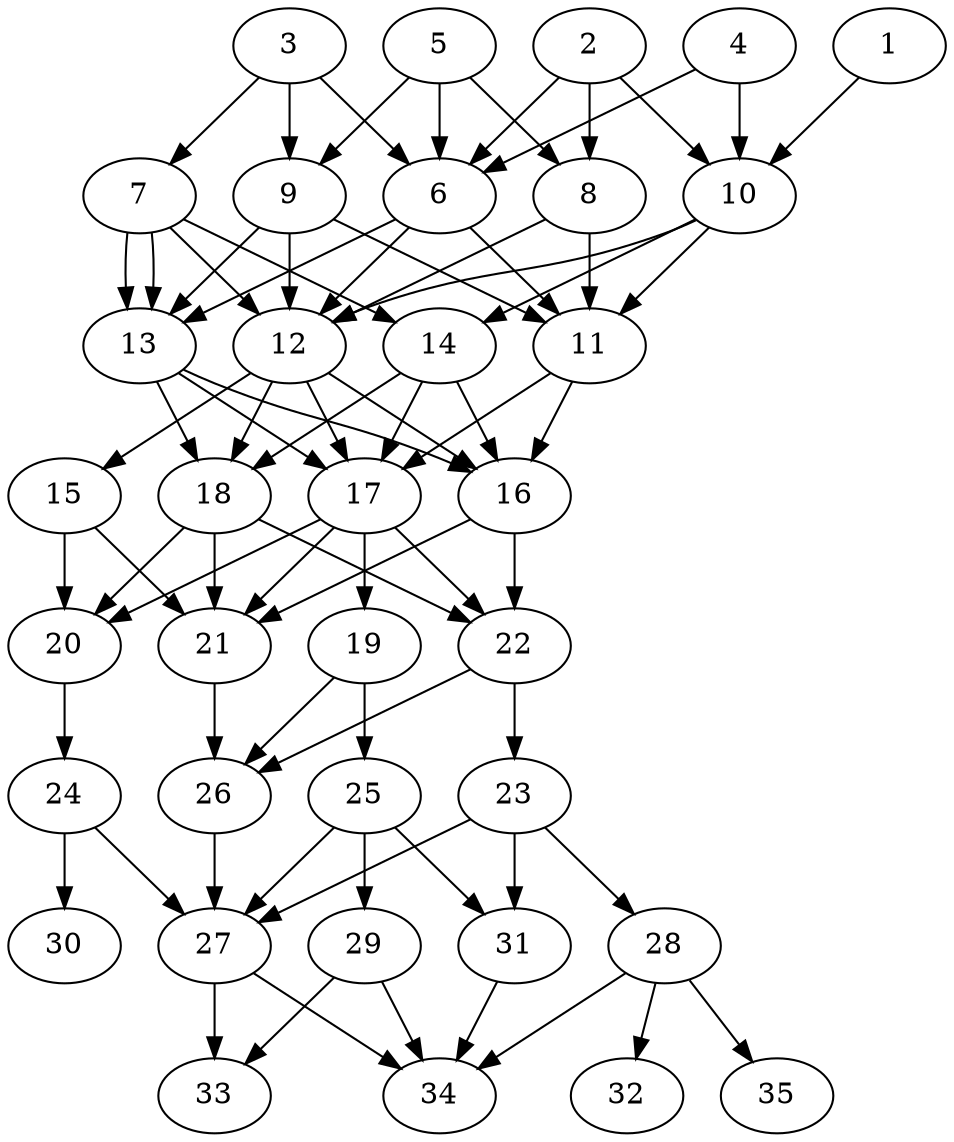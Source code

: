 // DAG automatically generated by daggen at Thu Oct  3 14:05:37 2019
// ./daggen --dot -n 35 --ccr 0.5 --fat 0.5 --regular 0.9 --density 0.9 --mindata 5242880 --maxdata 52428800 
digraph G {
  1 [size="100720640", alpha="0.09", expect_size="50360320"] 
  1 -> 10 [size ="50360320"]
  2 [size="69328896", alpha="0.14", expect_size="34664448"] 
  2 -> 6 [size ="34664448"]
  2 -> 8 [size ="34664448"]
  2 -> 10 [size ="34664448"]
  3 [size="83398656", alpha="0.19", expect_size="41699328"] 
  3 -> 6 [size ="41699328"]
  3 -> 7 [size ="41699328"]
  3 -> 9 [size ="41699328"]
  4 [size="20240384", alpha="0.14", expect_size="10120192"] 
  4 -> 6 [size ="10120192"]
  4 -> 10 [size ="10120192"]
  5 [size="87789568", alpha="0.07", expect_size="43894784"] 
  5 -> 6 [size ="43894784"]
  5 -> 8 [size ="43894784"]
  5 -> 9 [size ="43894784"]
  6 [size="73236480", alpha="0.06", expect_size="36618240"] 
  6 -> 11 [size ="36618240"]
  6 -> 12 [size ="36618240"]
  6 -> 13 [size ="36618240"]
  7 [size="45574144", alpha="0.11", expect_size="22787072"] 
  7 -> 12 [size ="22787072"]
  7 -> 13 [size ="22787072"]
  7 -> 13 [size ="22787072"]
  7 -> 14 [size ="22787072"]
  8 [size="25866240", alpha="0.08", expect_size="12933120"] 
  8 -> 11 [size ="12933120"]
  8 -> 12 [size ="12933120"]
  9 [size="73474048", alpha="0.15", expect_size="36737024"] 
  9 -> 11 [size ="36737024"]
  9 -> 12 [size ="36737024"]
  9 -> 13 [size ="36737024"]
  10 [size="16629760", alpha="0.09", expect_size="8314880"] 
  10 -> 11 [size ="8314880"]
  10 -> 12 [size ="8314880"]
  10 -> 14 [size ="8314880"]
  11 [size="74371072", alpha="0.08", expect_size="37185536"] 
  11 -> 16 [size ="37185536"]
  11 -> 17 [size ="37185536"]
  12 [size="22980608", alpha="0.10", expect_size="11490304"] 
  12 -> 15 [size ="11490304"]
  12 -> 16 [size ="11490304"]
  12 -> 17 [size ="11490304"]
  12 -> 18 [size ="11490304"]
  13 [size="90578944", alpha="0.09", expect_size="45289472"] 
  13 -> 16 [size ="45289472"]
  13 -> 17 [size ="45289472"]
  13 -> 18 [size ="45289472"]
  14 [size="86605824", alpha="0.18", expect_size="43302912"] 
  14 -> 16 [size ="43302912"]
  14 -> 17 [size ="43302912"]
  14 -> 18 [size ="43302912"]
  15 [size="56930304", alpha="0.05", expect_size="28465152"] 
  15 -> 20 [size ="28465152"]
  15 -> 21 [size ="28465152"]
  16 [size="87705600", alpha="0.03", expect_size="43852800"] 
  16 -> 21 [size ="43852800"]
  16 -> 22 [size ="43852800"]
  17 [size="23871488", alpha="0.19", expect_size="11935744"] 
  17 -> 19 [size ="11935744"]
  17 -> 20 [size ="11935744"]
  17 -> 21 [size ="11935744"]
  17 -> 22 [size ="11935744"]
  18 [size="75466752", alpha="0.15", expect_size="37733376"] 
  18 -> 20 [size ="37733376"]
  18 -> 21 [size ="37733376"]
  18 -> 22 [size ="37733376"]
  19 [size="18194432", alpha="0.14", expect_size="9097216"] 
  19 -> 25 [size ="9097216"]
  19 -> 26 [size ="9097216"]
  20 [size="89993216", alpha="0.14", expect_size="44996608"] 
  20 -> 24 [size ="44996608"]
  21 [size="37574656", alpha="0.14", expect_size="18787328"] 
  21 -> 26 [size ="18787328"]
  22 [size="73486336", alpha="0.06", expect_size="36743168"] 
  22 -> 23 [size ="36743168"]
  22 -> 26 [size ="36743168"]
  23 [size="27686912", alpha="0.13", expect_size="13843456"] 
  23 -> 27 [size ="13843456"]
  23 -> 28 [size ="13843456"]
  23 -> 31 [size ="13843456"]
  24 [size="71153664", alpha="0.02", expect_size="35576832"] 
  24 -> 27 [size ="35576832"]
  24 -> 30 [size ="35576832"]
  25 [size="60567552", alpha="0.08", expect_size="30283776"] 
  25 -> 27 [size ="30283776"]
  25 -> 29 [size ="30283776"]
  25 -> 31 [size ="30283776"]
  26 [size="84088832", alpha="0.07", expect_size="42044416"] 
  26 -> 27 [size ="42044416"]
  27 [size="96288768", alpha="0.14", expect_size="48144384"] 
  27 -> 33 [size ="48144384"]
  27 -> 34 [size ="48144384"]
  28 [size="90355712", alpha="0.04", expect_size="45177856"] 
  28 -> 32 [size ="45177856"]
  28 -> 34 [size ="45177856"]
  28 -> 35 [size ="45177856"]
  29 [size="66623488", alpha="0.07", expect_size="33311744"] 
  29 -> 33 [size ="33311744"]
  29 -> 34 [size ="33311744"]
  30 [size="38662144", alpha="0.11", expect_size="19331072"] 
  31 [size="12060672", alpha="0.09", expect_size="6030336"] 
  31 -> 34 [size ="6030336"]
  32 [size="77056000", alpha="0.10", expect_size="38528000"] 
  33 [size="103751680", alpha="0.07", expect_size="51875840"] 
  34 [size="70686720", alpha="0.01", expect_size="35343360"] 
  35 [size="81987584", alpha="0.05", expect_size="40993792"] 
}
